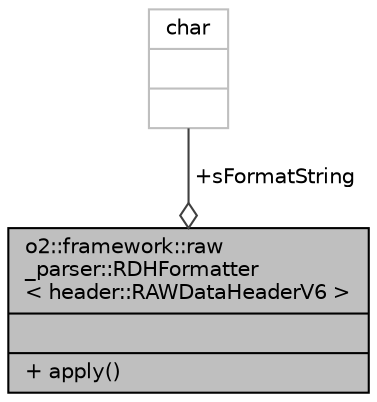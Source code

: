 digraph "o2::framework::raw_parser::RDHFormatter&lt; header::RAWDataHeaderV6 &gt;"
{
 // INTERACTIVE_SVG=YES
  bgcolor="transparent";
  edge [fontname="Helvetica",fontsize="10",labelfontname="Helvetica",labelfontsize="10"];
  node [fontname="Helvetica",fontsize="10",shape=record];
  Node1 [label="{o2::framework::raw\l_parser::RDHFormatter\l\< header::RAWDataHeaderV6 \>\n||+ apply()\l}",height=0.2,width=0.4,color="black", fillcolor="grey75", style="filled", fontcolor="black"];
  Node2 -> Node1 [color="grey25",fontsize="10",style="solid",label=" +sFormatString" ,arrowhead="odiamond",fontname="Helvetica"];
  Node2 [label="{char\n||}",height=0.2,width=0.4,color="grey75"];
}
